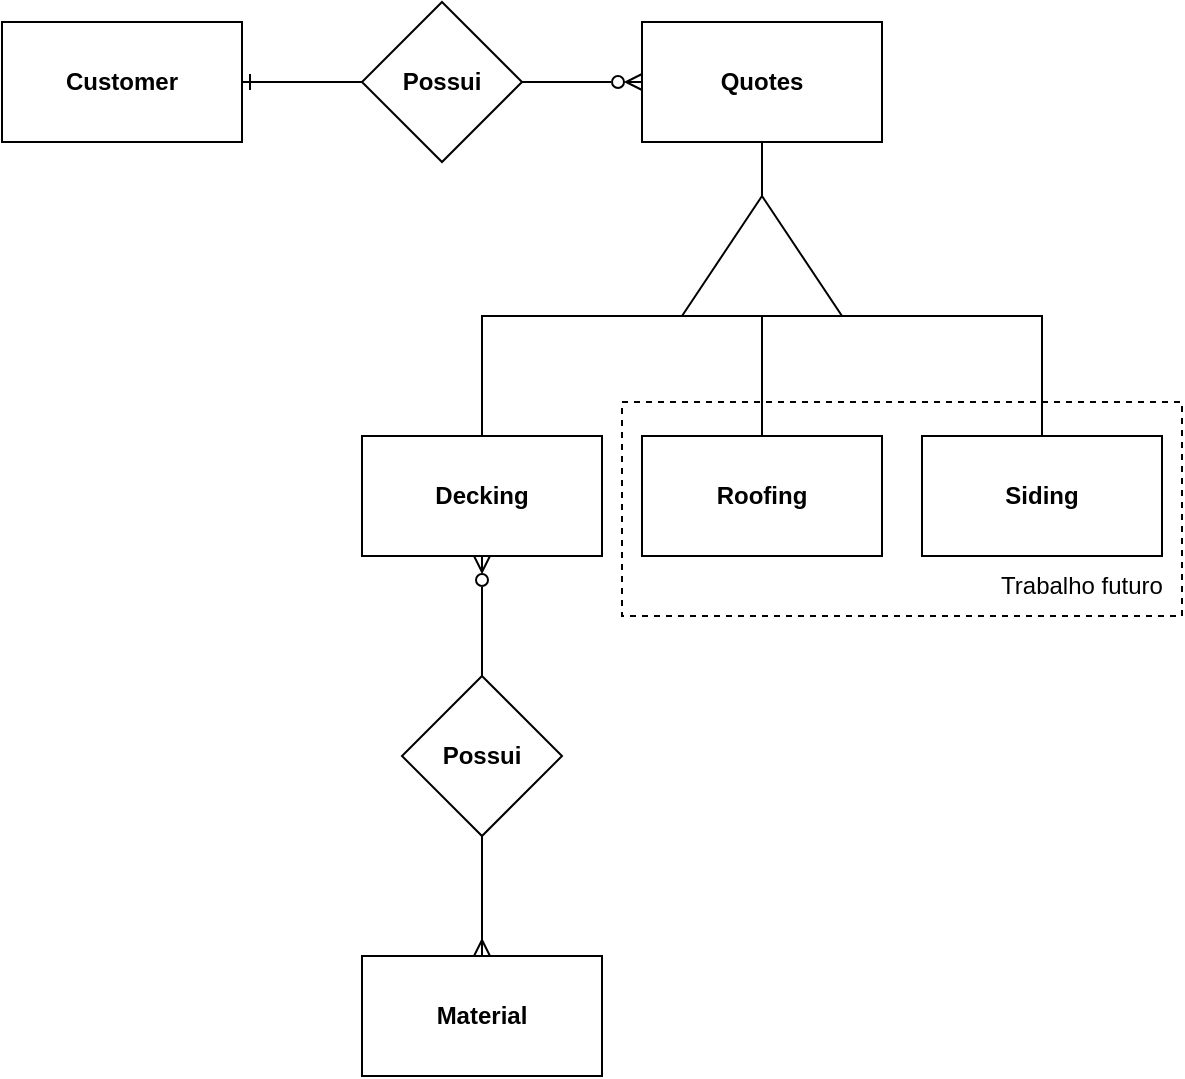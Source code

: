<mxfile version="23.0.2" type="device">
  <diagram name="Page-1" id="9f46799a-70d6-7492-0946-bef42562c5a5">
    <mxGraphModel dx="2074" dy="1214" grid="1" gridSize="10" guides="1" tooltips="1" connect="1" arrows="1" fold="1" page="1" pageScale="1" pageWidth="1100" pageHeight="850" background="none" math="0" shadow="0">
      <root>
        <mxCell id="0" />
        <mxCell id="1" parent="0" />
        <mxCell id="hAAohh4Y3Gyb_4zeuUgt-112" value="" style="rounded=0;whiteSpace=wrap;html=1;dashed=1;" vertex="1" parent="1">
          <mxGeometry x="565" y="357" width="280" height="107" as="geometry" />
        </mxCell>
        <mxCell id="hAAohh4Y3Gyb_4zeuUgt-113" value="Trabalho futuro" style="text;strokeColor=none;align=center;fillColor=none;html=1;verticalAlign=middle;whiteSpace=wrap;rounded=0;" vertex="1" parent="1">
          <mxGeometry x="745" y="434" width="100" height="30" as="geometry" />
        </mxCell>
        <mxCell id="hAAohh4Y3Gyb_4zeuUgt-132" value="" style="edgeStyle=orthogonalEdgeStyle;rounded=0;orthogonalLoop=1;jettySize=auto;html=1;endArrow=ERone;endFill=0;startArrow=none;startFill=0;" edge="1" parent="1" source="hAAohh4Y3Gyb_4zeuUgt-129" target="hAAohh4Y3Gyb_4zeuUgt-131">
          <mxGeometry relative="1" as="geometry" />
        </mxCell>
        <mxCell id="hAAohh4Y3Gyb_4zeuUgt-134" value="" style="edgeStyle=orthogonalEdgeStyle;rounded=0;orthogonalLoop=1;jettySize=auto;html=1;endArrow=ERzeroToMany;endFill=0;" edge="1" parent="1" source="hAAohh4Y3Gyb_4zeuUgt-129" target="hAAohh4Y3Gyb_4zeuUgt-133">
          <mxGeometry relative="1" as="geometry" />
        </mxCell>
        <mxCell id="hAAohh4Y3Gyb_4zeuUgt-129" value="Possui" style="rhombus;whiteSpace=wrap;html=1;startSize=30;fontStyle=1;" vertex="1" parent="1">
          <mxGeometry x="435" y="157" width="80" height="80" as="geometry" />
        </mxCell>
        <mxCell id="hAAohh4Y3Gyb_4zeuUgt-131" value="Customer" style="whiteSpace=wrap;html=1;startSize=30;fontStyle=1;" vertex="1" parent="1">
          <mxGeometry x="255" y="167" width="120" height="60" as="geometry" />
        </mxCell>
        <mxCell id="hAAohh4Y3Gyb_4zeuUgt-136" value="" style="edgeStyle=orthogonalEdgeStyle;rounded=0;orthogonalLoop=1;jettySize=auto;html=1;endArrow=none;endFill=0;" edge="1" parent="1" source="hAAohh4Y3Gyb_4zeuUgt-133" target="hAAohh4Y3Gyb_4zeuUgt-135">
          <mxGeometry relative="1" as="geometry" />
        </mxCell>
        <mxCell id="hAAohh4Y3Gyb_4zeuUgt-133" value="Quotes" style="whiteSpace=wrap;html=1;startSize=30;fontStyle=1;" vertex="1" parent="1">
          <mxGeometry x="575" y="167" width="120" height="60" as="geometry" />
        </mxCell>
        <mxCell id="hAAohh4Y3Gyb_4zeuUgt-138" value="" style="edgeStyle=orthogonalEdgeStyle;rounded=0;orthogonalLoop=1;jettySize=auto;html=1;endArrow=none;endFill=0;" edge="1" parent="1" source="hAAohh4Y3Gyb_4zeuUgt-135" target="hAAohh4Y3Gyb_4zeuUgt-137">
          <mxGeometry relative="1" as="geometry" />
        </mxCell>
        <mxCell id="hAAohh4Y3Gyb_4zeuUgt-140" value="" style="edgeStyle=orthogonalEdgeStyle;rounded=0;orthogonalLoop=1;jettySize=auto;html=1;exitX=0;exitY=0.25;exitDx=0;exitDy=0;endArrow=none;endFill=0;" edge="1" parent="1" source="hAAohh4Y3Gyb_4zeuUgt-135" target="hAAohh4Y3Gyb_4zeuUgt-139">
          <mxGeometry relative="1" as="geometry">
            <Array as="points">
              <mxPoint x="495" y="314" />
            </Array>
          </mxGeometry>
        </mxCell>
        <mxCell id="hAAohh4Y3Gyb_4zeuUgt-142" value="" style="edgeStyle=orthogonalEdgeStyle;rounded=0;orthogonalLoop=1;jettySize=auto;html=1;exitX=0;exitY=0.75;exitDx=0;exitDy=0;endArrow=none;endFill=0;" edge="1" parent="1" source="hAAohh4Y3Gyb_4zeuUgt-135" target="hAAohh4Y3Gyb_4zeuUgt-141">
          <mxGeometry relative="1" as="geometry">
            <Array as="points">
              <mxPoint x="775" y="314" />
            </Array>
          </mxGeometry>
        </mxCell>
        <mxCell id="hAAohh4Y3Gyb_4zeuUgt-135" value="" style="triangle;whiteSpace=wrap;html=1;startSize=30;fontStyle=1;rotation=-90;" vertex="1" parent="1">
          <mxGeometry x="605" y="244" width="60" height="80" as="geometry" />
        </mxCell>
        <mxCell id="hAAohh4Y3Gyb_4zeuUgt-137" value="Roofing" style="whiteSpace=wrap;html=1;startSize=30;fontStyle=1;" vertex="1" parent="1">
          <mxGeometry x="575" y="374" width="120" height="60" as="geometry" />
        </mxCell>
        <mxCell id="hAAohh4Y3Gyb_4zeuUgt-146" value="" style="edgeStyle=orthogonalEdgeStyle;rounded=0;orthogonalLoop=1;jettySize=auto;html=1;endArrow=none;endFill=0;startArrow=ERzeroToMany;startFill=0;" edge="1" parent="1" source="hAAohh4Y3Gyb_4zeuUgt-139" target="hAAohh4Y3Gyb_4zeuUgt-145">
          <mxGeometry relative="1" as="geometry" />
        </mxCell>
        <mxCell id="hAAohh4Y3Gyb_4zeuUgt-139" value="Decking" style="whiteSpace=wrap;html=1;startSize=30;fontStyle=1;" vertex="1" parent="1">
          <mxGeometry x="435" y="374" width="120" height="60" as="geometry" />
        </mxCell>
        <mxCell id="hAAohh4Y3Gyb_4zeuUgt-141" value="Siding" style="whiteSpace=wrap;html=1;startSize=30;fontStyle=1;" vertex="1" parent="1">
          <mxGeometry x="715" y="374" width="120" height="60" as="geometry" />
        </mxCell>
        <mxCell id="hAAohh4Y3Gyb_4zeuUgt-148" value="" style="edgeStyle=orthogonalEdgeStyle;rounded=0;orthogonalLoop=1;jettySize=auto;html=1;endArrow=ERmany;endFill=0;" edge="1" parent="1" source="hAAohh4Y3Gyb_4zeuUgt-145" target="hAAohh4Y3Gyb_4zeuUgt-147">
          <mxGeometry relative="1" as="geometry" />
        </mxCell>
        <mxCell id="hAAohh4Y3Gyb_4zeuUgt-145" value="Possui" style="rhombus;whiteSpace=wrap;html=1;startSize=30;fontStyle=1;" vertex="1" parent="1">
          <mxGeometry x="455" y="494" width="80" height="80" as="geometry" />
        </mxCell>
        <mxCell id="hAAohh4Y3Gyb_4zeuUgt-147" value="Material" style="whiteSpace=wrap;html=1;startSize=30;fontStyle=1;" vertex="1" parent="1">
          <mxGeometry x="435" y="634" width="120" height="60" as="geometry" />
        </mxCell>
      </root>
    </mxGraphModel>
  </diagram>
</mxfile>
